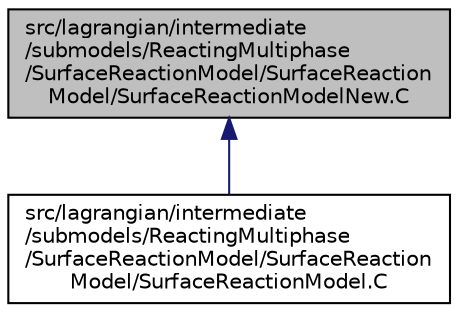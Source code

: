 digraph "src/lagrangian/intermediate/submodels/ReactingMultiphase/SurfaceReactionModel/SurfaceReactionModel/SurfaceReactionModelNew.C"
{
  bgcolor="transparent";
  edge [fontname="Helvetica",fontsize="10",labelfontname="Helvetica",labelfontsize="10"];
  node [fontname="Helvetica",fontsize="10",shape=record];
  Node1 [label="src/lagrangian/intermediate\l/submodels/ReactingMultiphase\l/SurfaceReactionModel/SurfaceReaction\lModel/SurfaceReactionModelNew.C",height=0.2,width=0.4,color="black", fillcolor="grey75", style="filled", fontcolor="black"];
  Node1 -> Node2 [dir="back",color="midnightblue",fontsize="10",style="solid",fontname="Helvetica"];
  Node2 [label="src/lagrangian/intermediate\l/submodels/ReactingMultiphase\l/SurfaceReactionModel/SurfaceReaction\lModel/SurfaceReactionModel.C",height=0.2,width=0.4,color="black",URL="$a07143.html"];
}
